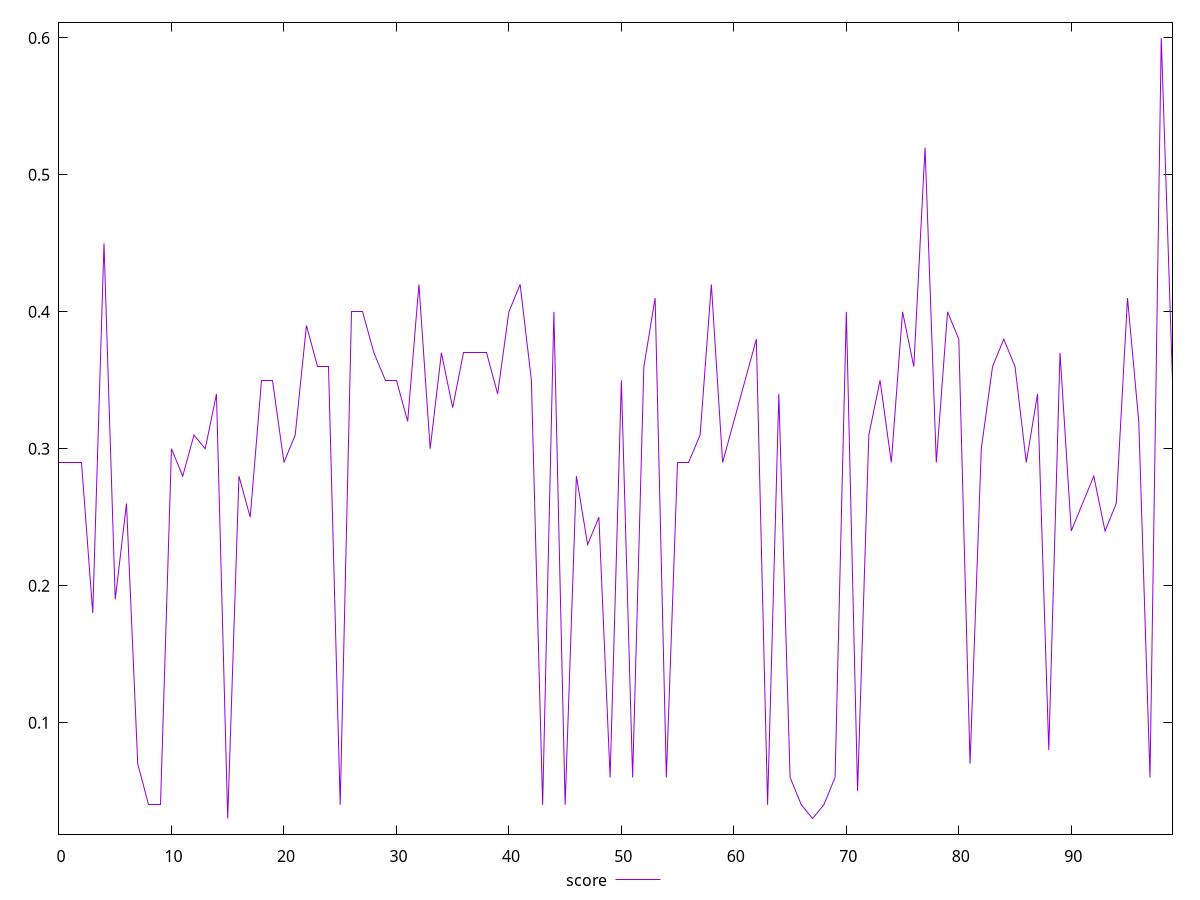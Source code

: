 reset

$score <<EOF
0 0.29
1 0.29
2 0.29
3 0.18
4 0.45
5 0.19
6 0.26
7 0.07
8 0.04
9 0.04
10 0.3
11 0.28
12 0.31
13 0.3
14 0.34
15 0.03
16 0.28
17 0.25
18 0.35
19 0.35
20 0.29
21 0.31
22 0.39
23 0.36
24 0.36
25 0.04
26 0.4
27 0.4
28 0.37
29 0.35
30 0.35
31 0.32
32 0.42
33 0.3
34 0.37
35 0.33
36 0.37
37 0.37
38 0.37
39 0.34
40 0.4
41 0.42
42 0.35
43 0.04
44 0.4
45 0.04
46 0.28
47 0.23
48 0.25
49 0.06
50 0.35
51 0.06
52 0.36
53 0.41
54 0.06
55 0.29
56 0.29
57 0.31
58 0.42
59 0.29
60 0.32
61 0.35
62 0.38
63 0.04
64 0.34
65 0.06
66 0.04
67 0.03
68 0.04
69 0.06
70 0.4
71 0.05
72 0.31
73 0.35
74 0.29
75 0.4
76 0.36
77 0.52
78 0.29
79 0.4
80 0.38
81 0.07
82 0.3
83 0.36
84 0.38
85 0.36
86 0.29
87 0.34
88 0.08
89 0.37
90 0.24
91 0.26
92 0.28
93 0.24
94 0.26
95 0.41
96 0.32
97 0.06
98 0.6
99 0.35
EOF

set key outside below
set xrange [0:99]
set yrange [0.0186:0.6113999999999999]
set trange [0.0186:0.6113999999999999]
set terminal svg size 640, 500 enhanced background rgb 'white'
set output "reports/report_00027_2021-02-24T12-40-31.850Z/first-cpu-idle/samples/astro/score/values.svg"

plot $score title "score" with line

reset
